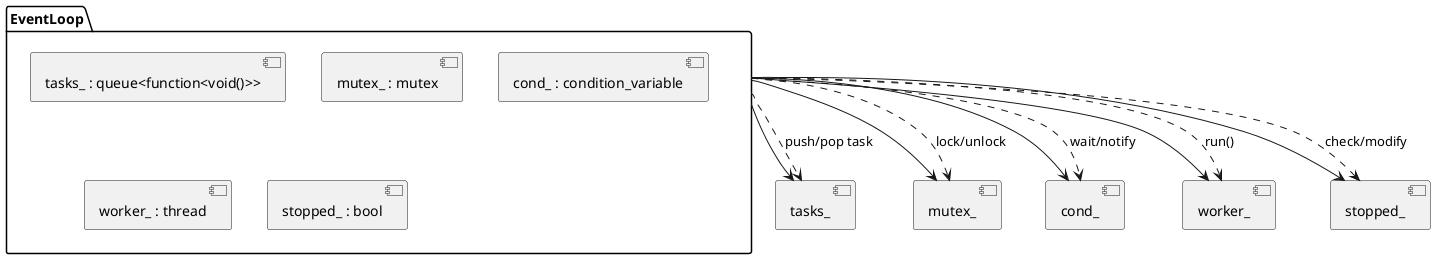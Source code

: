 @startuml
package "EventLoop" {
  [tasks_ : queue<function<void()>>]
  [mutex_ : mutex]
  [cond_ : condition_variable]
  [worker_ : thread]
  [stopped_ : bool]
}

[EventLoop] -down-> [tasks_]
[EventLoop] -down-> [mutex_]
[EventLoop] -down-> [cond_]
[EventLoop] -down-> [worker_]
[EventLoop] -down-> [stopped_]

[EventLoop] ..> [tasks_] : push/pop task
[EventLoop] ..> [mutex_] : lock/unlock
[EventLoop] ..> [cond_] : wait/notify
[EventLoop] ..> [worker_] : run()
[EventLoop] ..> [stopped_] : check/modify
@enduml
